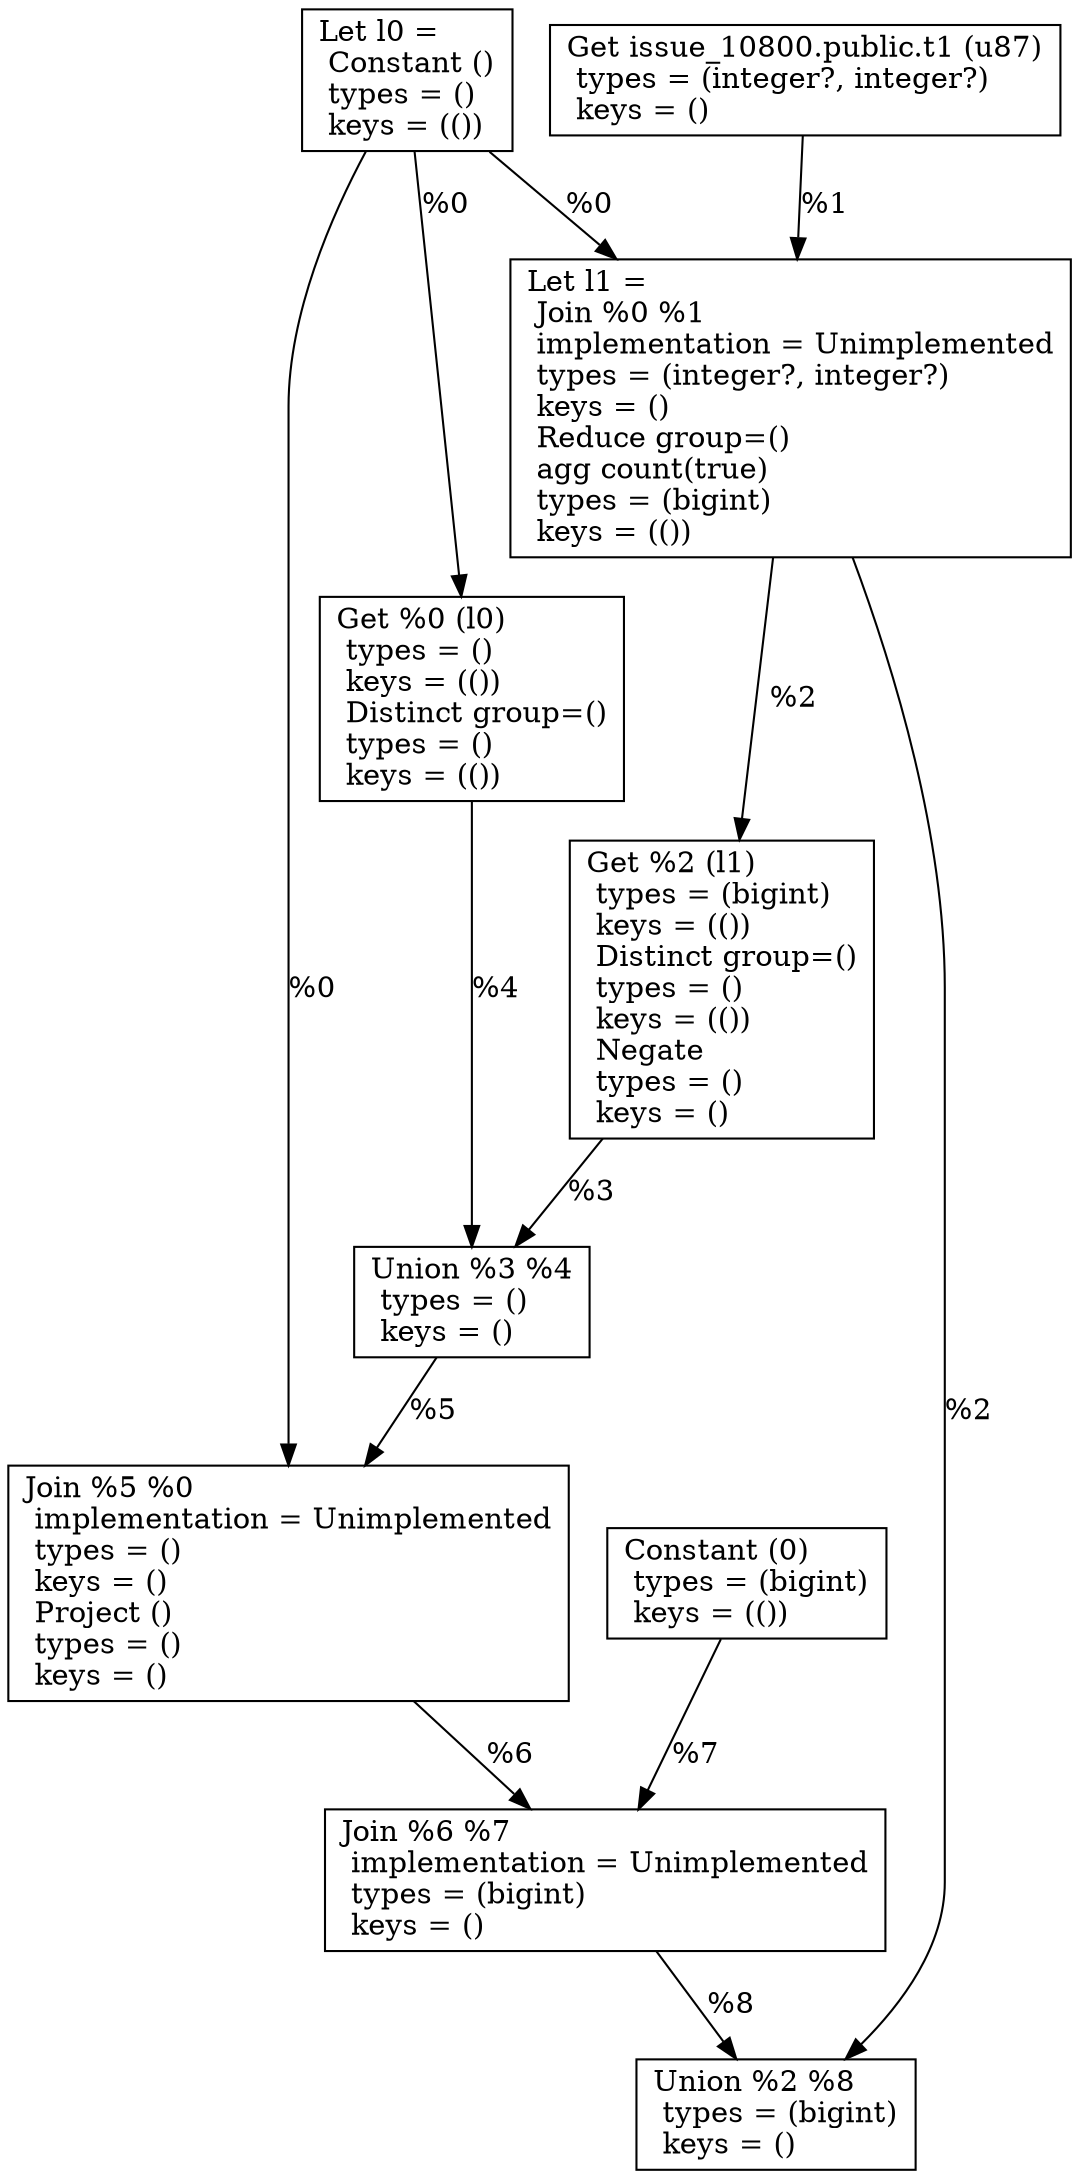 digraph G {
    node0 [shape = record, label="Let l0 =\l Constant ()\l  types = ()\l  keys = (())\l"]
    node1 [shape = record, label=" Get issue_10800.public.t1 (u87)\l  types = (integer?, integer?)\l  keys = ()\l"]
    node2 [shape = record, label="Let l1 =\l Join %0 %1\l  implementation = Unimplemented\l  types = (integer?, integer?)\l  keys = ()\l Reduce group=()\l  agg count(true)\l  types = (bigint)\l  keys = (())\l"]
    node3 [shape = record, label=" Get %2 (l1)\l  types = (bigint)\l  keys = (())\l Distinct group=()\l  types = ()\l  keys = (())\l Negate\l  types = ()\l  keys = ()\l"]
    node4 [shape = record, label=" Get %0 (l0)\l  types = ()\l  keys = (())\l Distinct group=()\l  types = ()\l  keys = (())\l"]
    node5 [shape = record, label=" Union %3 %4\l  types = ()\l  keys = ()\l"]
    node6 [shape = record, label=" Join %5 %0\l  implementation = Unimplemented\l  types = ()\l  keys = ()\l Project ()\l  types = ()\l  keys = ()\l"]
    node7 [shape = record, label=" Constant (0)\l  types = (bigint)\l  keys = (())\l"]
    node8 [shape = record, label=" Join %6 %7\l  implementation = Unimplemented\l  types = (bigint)\l  keys = ()\l"]
    node9 [shape = record, label=" Union %2 %8\l  types = (bigint)\l  keys = ()\l"]
    node0 -> node2 [label = "%0\l"]
    node2 -> node9 [label = "%2\l"]
    node8 -> node9 [label = "%8\l"]
    node0 -> node4 [label = "%0\l"]
    node7 -> node8 [label = "%7\l"]
    node2 -> node3 [label = "%2\l"]
    node6 -> node8 [label = "%6\l"]
    node4 -> node5 [label = "%4\l"]
    node1 -> node2 [label = "%1\l"]
    node5 -> node6 [label = "%5\l"]
    node0 -> node6 [label = "%0\l"]
    node3 -> node5 [label = "%3\l"]
}
